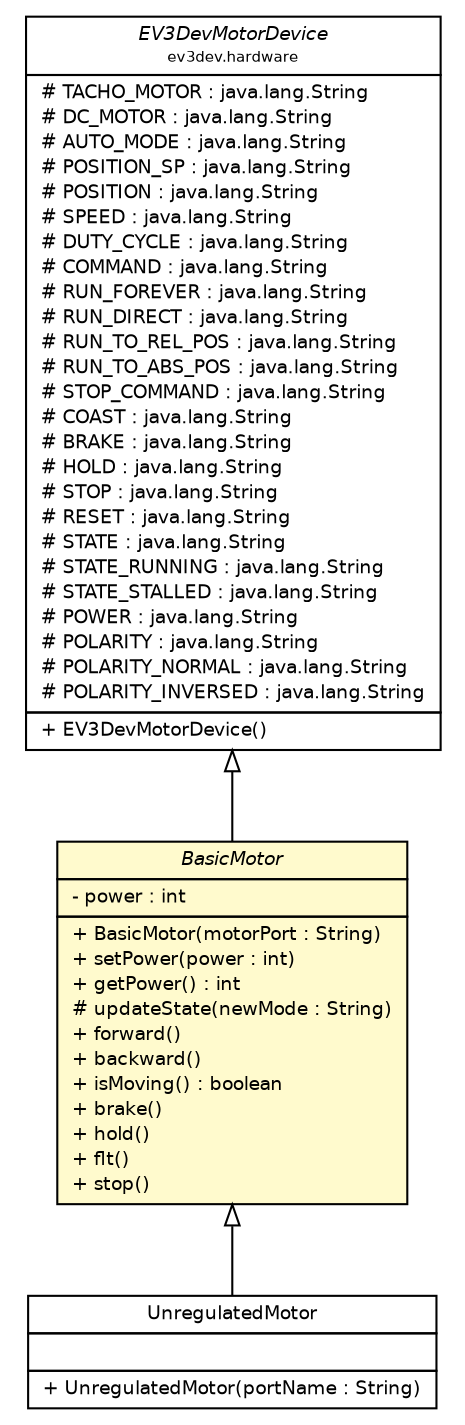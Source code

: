 #!/usr/local/bin/dot
#
# Class diagram 
# Generated by UMLGraph version R5_6-24-gf6e263 (http://www.umlgraph.org/)
#

digraph G {
	edge [fontname="Helvetica",fontsize=10,labelfontname="Helvetica",labelfontsize=10];
	node [fontname="Helvetica",fontsize=10,shape=plaintext];
	nodesep=0.25;
	ranksep=0.5;
	// ev3dev.actuators.motors.BasicMotor
	c398 [label=<<table title="ev3dev.actuators.motors.BasicMotor" border="0" cellborder="1" cellspacing="0" cellpadding="2" port="p" bgcolor="lemonChiffon" href="./BasicMotor.html">
		<tr><td><table border="0" cellspacing="0" cellpadding="1">
<tr><td align="center" balign="center"><font face="Helvetica-Oblique"> BasicMotor </font></td></tr>
		</table></td></tr>
		<tr><td><table border="0" cellspacing="0" cellpadding="1">
<tr><td align="left" balign="left"> - power : int </td></tr>
		</table></td></tr>
		<tr><td><table border="0" cellspacing="0" cellpadding="1">
<tr><td align="left" balign="left"> + BasicMotor(motorPort : String) </td></tr>
<tr><td align="left" balign="left"> + setPower(power : int) </td></tr>
<tr><td align="left" balign="left"> + getPower() : int </td></tr>
<tr><td align="left" balign="left"> # updateState(newMode : String) </td></tr>
<tr><td align="left" balign="left"> + forward() </td></tr>
<tr><td align="left" balign="left"> + backward() </td></tr>
<tr><td align="left" balign="left"> + isMoving() : boolean </td></tr>
<tr><td align="left" balign="left"> + brake() </td></tr>
<tr><td align="left" balign="left"> + hold() </td></tr>
<tr><td align="left" balign="left"> + flt() </td></tr>
<tr><td align="left" balign="left"> + stop() </td></tr>
		</table></td></tr>
		</table>>, URL="./BasicMotor.html", fontname="Helvetica", fontcolor="black", fontsize=9.0];
	// ev3dev.actuators.motors.UnregulatedMotor
	c402 [label=<<table title="ev3dev.actuators.motors.UnregulatedMotor" border="0" cellborder="1" cellspacing="0" cellpadding="2" port="p" href="./UnregulatedMotor.html">
		<tr><td><table border="0" cellspacing="0" cellpadding="1">
<tr><td align="center" balign="center"> UnregulatedMotor </td></tr>
		</table></td></tr>
		<tr><td><table border="0" cellspacing="0" cellpadding="1">
<tr><td align="left" balign="left">  </td></tr>
		</table></td></tr>
		<tr><td><table border="0" cellspacing="0" cellpadding="1">
<tr><td align="left" balign="left"> + UnregulatedMotor(portName : String) </td></tr>
		</table></td></tr>
		</table>>, URL="./UnregulatedMotor.html", fontname="Helvetica", fontcolor="black", fontsize=9.0];
	// ev3dev.hardware.EV3DevMotorDevice
	c404 [label=<<table title="ev3dev.hardware.EV3DevMotorDevice" border="0" cellborder="1" cellspacing="0" cellpadding="2" port="p" href="../../hardware/EV3DevMotorDevice.html">
		<tr><td><table border="0" cellspacing="0" cellpadding="1">
<tr><td align="center" balign="center"><font face="Helvetica-Oblique"> EV3DevMotorDevice </font></td></tr>
<tr><td align="center" balign="center"><font point-size="7.0"> ev3dev.hardware </font></td></tr>
		</table></td></tr>
		<tr><td><table border="0" cellspacing="0" cellpadding="1">
<tr><td align="left" balign="left"> # TACHO_MOTOR : java.lang.String </td></tr>
<tr><td align="left" balign="left"> # DC_MOTOR : java.lang.String </td></tr>
<tr><td align="left" balign="left"> # AUTO_MODE : java.lang.String </td></tr>
<tr><td align="left" balign="left"> # POSITION_SP : java.lang.String </td></tr>
<tr><td align="left" balign="left"> # POSITION : java.lang.String </td></tr>
<tr><td align="left" balign="left"> # SPEED : java.lang.String </td></tr>
<tr><td align="left" balign="left"> # DUTY_CYCLE : java.lang.String </td></tr>
<tr><td align="left" balign="left"> # COMMAND : java.lang.String </td></tr>
<tr><td align="left" balign="left"> # RUN_FOREVER : java.lang.String </td></tr>
<tr><td align="left" balign="left"> # RUN_DIRECT : java.lang.String </td></tr>
<tr><td align="left" balign="left"> # RUN_TO_REL_POS : java.lang.String </td></tr>
<tr><td align="left" balign="left"> # RUN_TO_ABS_POS : java.lang.String </td></tr>
<tr><td align="left" balign="left"> # STOP_COMMAND : java.lang.String </td></tr>
<tr><td align="left" balign="left"> # COAST : java.lang.String </td></tr>
<tr><td align="left" balign="left"> # BRAKE : java.lang.String </td></tr>
<tr><td align="left" balign="left"> # HOLD : java.lang.String </td></tr>
<tr><td align="left" balign="left"> # STOP : java.lang.String </td></tr>
<tr><td align="left" balign="left"> # RESET : java.lang.String </td></tr>
<tr><td align="left" balign="left"> # STATE : java.lang.String </td></tr>
<tr><td align="left" balign="left"> # STATE_RUNNING : java.lang.String </td></tr>
<tr><td align="left" balign="left"> # STATE_STALLED : java.lang.String </td></tr>
<tr><td align="left" balign="left"> # POWER : java.lang.String </td></tr>
<tr><td align="left" balign="left"> # POLARITY : java.lang.String </td></tr>
<tr><td align="left" balign="left"> # POLARITY_NORMAL : java.lang.String </td></tr>
<tr><td align="left" balign="left"> # POLARITY_INVERSED : java.lang.String </td></tr>
		</table></td></tr>
		<tr><td><table border="0" cellspacing="0" cellpadding="1">
<tr><td align="left" balign="left"> + EV3DevMotorDevice() </td></tr>
		</table></td></tr>
		</table>>, URL="../../hardware/EV3DevMotorDevice.html", fontname="Helvetica", fontcolor="black", fontsize=9.0];
	//ev3dev.actuators.motors.BasicMotor extends ev3dev.hardware.EV3DevMotorDevice
	c404:p -> c398:p [dir=back,arrowtail=empty];
	//ev3dev.actuators.motors.UnregulatedMotor extends ev3dev.actuators.motors.BasicMotor
	c398:p -> c402:p [dir=back,arrowtail=empty];
}

